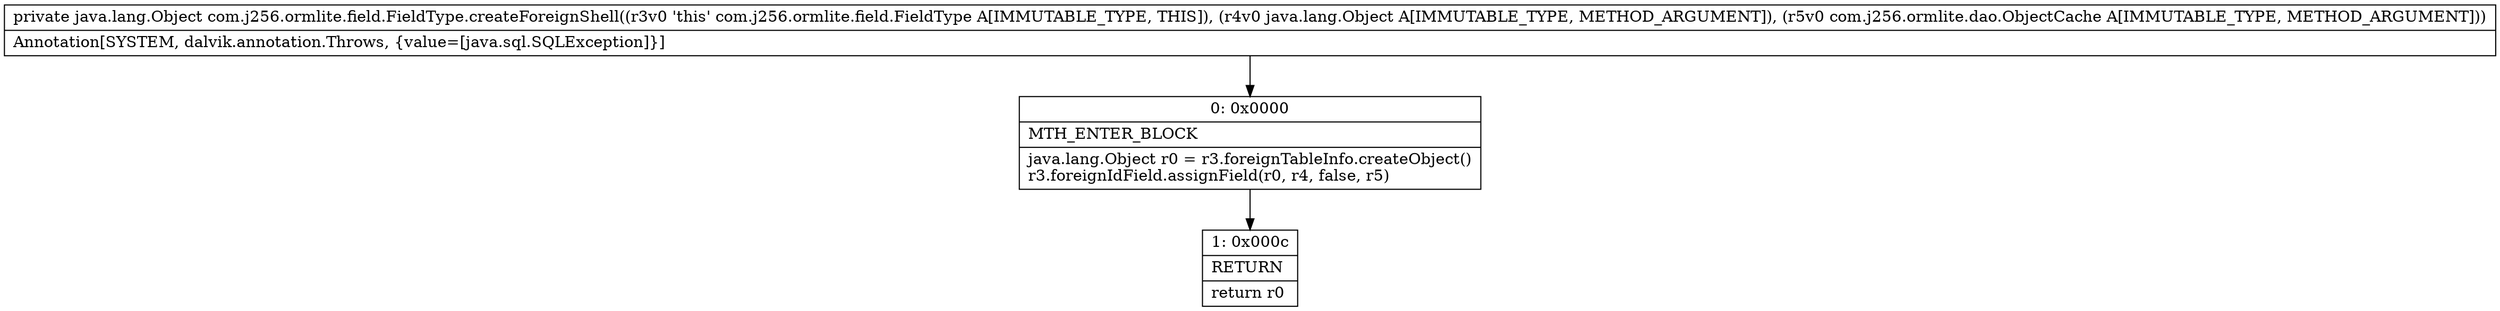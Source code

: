 digraph "CFG forcom.j256.ormlite.field.FieldType.createForeignShell(Ljava\/lang\/Object;Lcom\/j256\/ormlite\/dao\/ObjectCache;)Ljava\/lang\/Object;" {
Node_0 [shape=record,label="{0\:\ 0x0000|MTH_ENTER_BLOCK\l|java.lang.Object r0 = r3.foreignTableInfo.createObject()\lr3.foreignIdField.assignField(r0, r4, false, r5)\l}"];
Node_1 [shape=record,label="{1\:\ 0x000c|RETURN\l|return r0\l}"];
MethodNode[shape=record,label="{private java.lang.Object com.j256.ormlite.field.FieldType.createForeignShell((r3v0 'this' com.j256.ormlite.field.FieldType A[IMMUTABLE_TYPE, THIS]), (r4v0 java.lang.Object A[IMMUTABLE_TYPE, METHOD_ARGUMENT]), (r5v0 com.j256.ormlite.dao.ObjectCache A[IMMUTABLE_TYPE, METHOD_ARGUMENT]))  | Annotation[SYSTEM, dalvik.annotation.Throws, \{value=[java.sql.SQLException]\}]\l}"];
MethodNode -> Node_0;
Node_0 -> Node_1;
}

